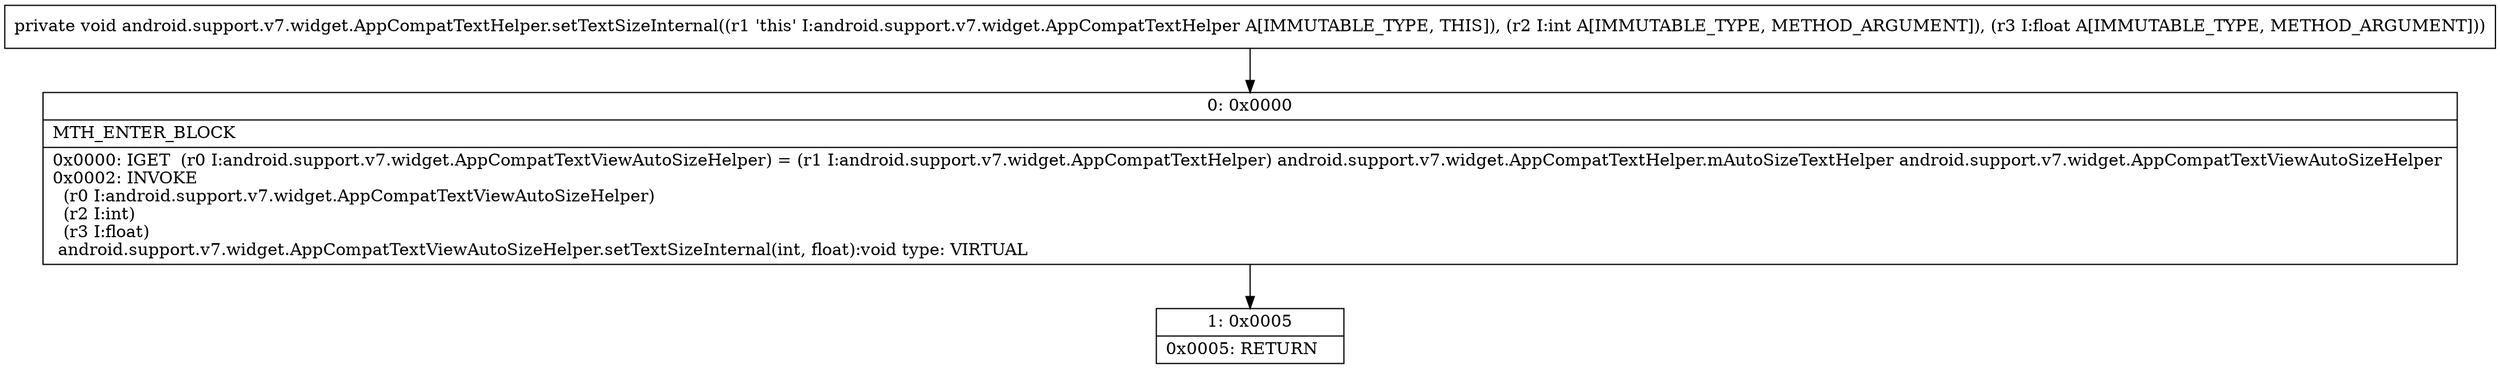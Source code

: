 digraph "CFG forandroid.support.v7.widget.AppCompatTextHelper.setTextSizeInternal(IF)V" {
Node_0 [shape=record,label="{0\:\ 0x0000|MTH_ENTER_BLOCK\l|0x0000: IGET  (r0 I:android.support.v7.widget.AppCompatTextViewAutoSizeHelper) = (r1 I:android.support.v7.widget.AppCompatTextHelper) android.support.v7.widget.AppCompatTextHelper.mAutoSizeTextHelper android.support.v7.widget.AppCompatTextViewAutoSizeHelper \l0x0002: INVOKE  \l  (r0 I:android.support.v7.widget.AppCompatTextViewAutoSizeHelper)\l  (r2 I:int)\l  (r3 I:float)\l android.support.v7.widget.AppCompatTextViewAutoSizeHelper.setTextSizeInternal(int, float):void type: VIRTUAL \l}"];
Node_1 [shape=record,label="{1\:\ 0x0005|0x0005: RETURN   \l}"];
MethodNode[shape=record,label="{private void android.support.v7.widget.AppCompatTextHelper.setTextSizeInternal((r1 'this' I:android.support.v7.widget.AppCompatTextHelper A[IMMUTABLE_TYPE, THIS]), (r2 I:int A[IMMUTABLE_TYPE, METHOD_ARGUMENT]), (r3 I:float A[IMMUTABLE_TYPE, METHOD_ARGUMENT])) }"];
MethodNode -> Node_0;
Node_0 -> Node_1;
}

